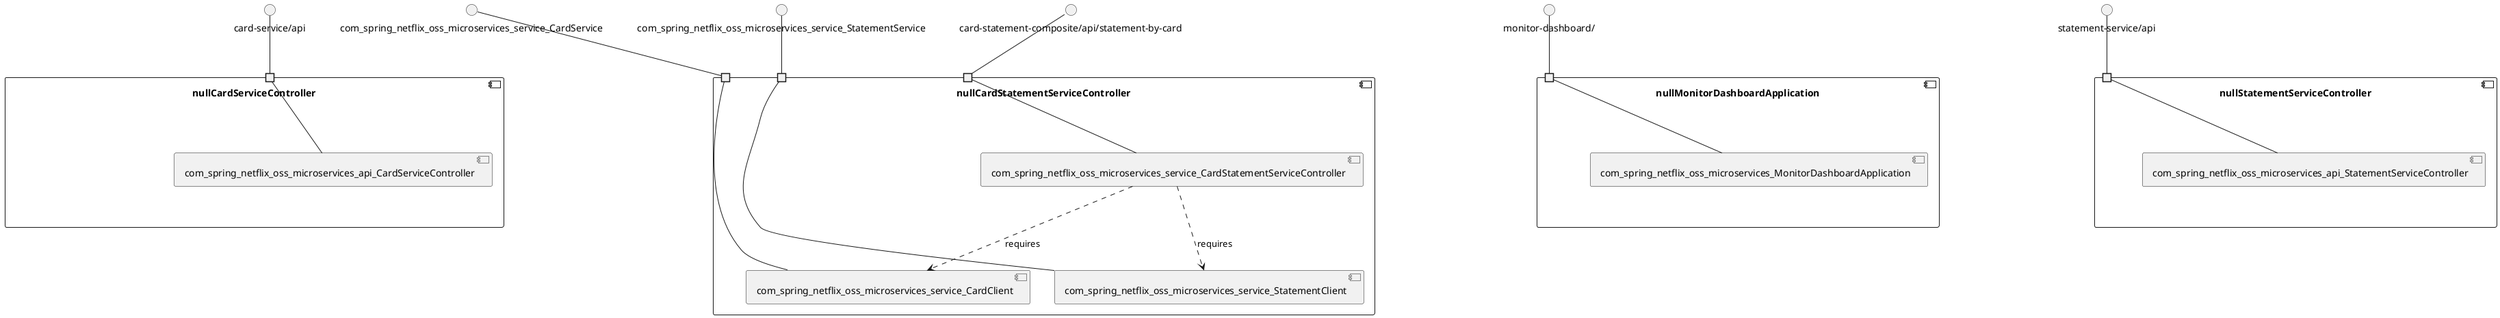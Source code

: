 @startuml
skinparam fixCircleLabelOverlapping true
component nullCardServiceController\n\n\n\n\n\nnull {
[com_spring_netflix_oss_microservices_api_CardServiceController]
portin " " as CardServiceController_requires_card_service_api
"CardServiceController_requires_card_service_api"--[com_spring_netflix_oss_microservices_api_CardServiceController]
}
interface "card-service/api" as interface.card_service_api
interface.card_service_api--"CardServiceController_requires_card_service_api"
component nullCardStatementServiceController\n\n\n\n\n\nnull {
[com_spring_netflix_oss_microservices_service_CardStatementServiceController]
[com_spring_netflix_oss_microservices_service_StatementClient]
[com_spring_netflix_oss_microservices_service_CardClient]
portin " " as CardStatementServiceController_requires_com_spring_netflix_oss_microservices_service_CardService
portin " " as CardStatementServiceController_requires_com_spring_netflix_oss_microservices_service_StatementService
portin " " as CardStatementServiceController_requires_card_statement_composite_api_statement_by_card
[com_spring_netflix_oss_microservices_service_CardStatementServiceController]..>[com_spring_netflix_oss_microservices_service_StatementClient] : requires
[com_spring_netflix_oss_microservices_service_CardStatementServiceController]..>[com_spring_netflix_oss_microservices_service_CardClient] : requires
"CardStatementServiceController_requires_card_statement_composite_api_statement_by_card"--[com_spring_netflix_oss_microservices_service_CardStatementServiceController]
"CardStatementServiceController_requires_com_spring_netflix_oss_microservices_service_StatementService"--[com_spring_netflix_oss_microservices_service_StatementClient]
"CardStatementServiceController_requires_com_spring_netflix_oss_microservices_service_CardService"--[com_spring_netflix_oss_microservices_service_CardClient]
}
interface "card-statement-composite/api/statement-by-card" as interface.card_statement_composite_api_statement_by_card
interface.card_statement_composite_api_statement_by_card--"CardStatementServiceController_requires_card_statement_composite_api_statement_by_card"
interface "com_spring_netflix_oss_microservices_service_CardService" as interface.com_spring_netflix_oss_microservices_service_CardService
interface.com_spring_netflix_oss_microservices_service_CardService--"CardStatementServiceController_requires_com_spring_netflix_oss_microservices_service_CardService"
interface "com_spring_netflix_oss_microservices_service_StatementService" as interface.com_spring_netflix_oss_microservices_service_StatementService
interface.com_spring_netflix_oss_microservices_service_StatementService--"CardStatementServiceController_requires_com_spring_netflix_oss_microservices_service_StatementService"
component nullMonitorDashboardApplication\n\n\n\n\n\nnull {
[com_spring_netflix_oss_microservices_MonitorDashboardApplication]
portin " " as MonitorDashboardApplication_requires_monitor_dashboard_
"MonitorDashboardApplication_requires_monitor_dashboard_"--[com_spring_netflix_oss_microservices_MonitorDashboardApplication]
}
interface "monitor-dashboard/" as interface.monitor_dashboard_
interface.monitor_dashboard_--"MonitorDashboardApplication_requires_monitor_dashboard_"
component nullStatementServiceController\n\n\n\n\n\nnull {
[com_spring_netflix_oss_microservices_api_StatementServiceController]
portin " " as StatementServiceController_requires_statement_service_api
"StatementServiceController_requires_statement_service_api"--[com_spring_netflix_oss_microservices_api_StatementServiceController]
}
interface "statement-service/api" as interface.statement_service_api
interface.statement_service_api--"StatementServiceController_requires_statement_service_api"

@enduml
